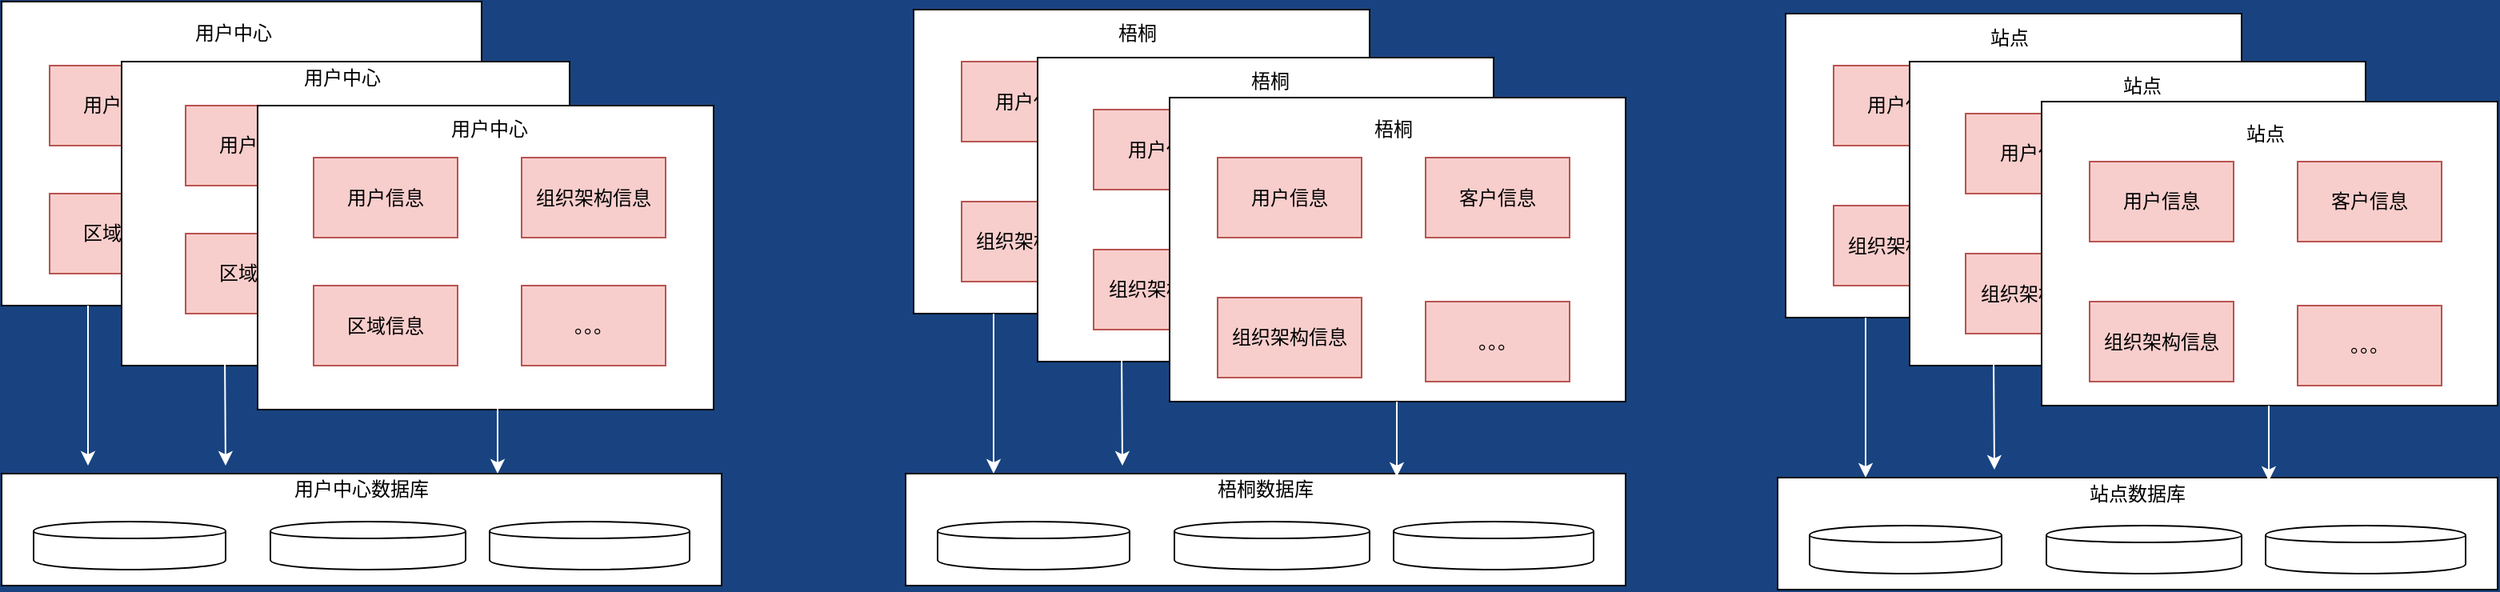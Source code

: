 <mxfile version="10.6.0" type="github"><diagram name="Page-1" id="7a6c530e-6e37-e111-ec74-82921da8cc10"><mxGraphModel dx="1394" dy="772" grid="1" gridSize="10" guides="1" tooltips="1" connect="1" arrows="1" fold="1" page="1" pageScale="1.5" pageWidth="1169" pageHeight="826" background="#184380" math="0" shadow="0"><root><mxCell id="0" style=";html=1;"/><mxCell id="1" style=";html=1;" parent="0"/><mxCell id="JCjv99l97y2f9CfkBlei-1" value="" style="rounded=0;whiteSpace=wrap;html=1;" vertex="1" parent="1"><mxGeometry x="380" y="340" width="300" height="190" as="geometry"/></mxCell><mxCell id="JCjv99l97y2f9CfkBlei-2" value="用户管理" style="rounded=0;whiteSpace=wrap;html=1;fillColor=#f8cecc;strokeColor=#b85450;" vertex="1" parent="1"><mxGeometry x="410" y="380" width="90" height="50" as="geometry"/></mxCell><mxCell id="JCjv99l97y2f9CfkBlei-3" value="组织架构管理" style="rounded=0;whiteSpace=wrap;html=1;fillColor=#f8cecc;strokeColor=#b85450;" vertex="1" parent="1"><mxGeometry x="540" y="380" width="90" height="50" as="geometry"/></mxCell><mxCell id="JCjv99l97y2f9CfkBlei-4" value="区域管理" style="rounded=0;whiteSpace=wrap;html=1;fillColor=#f8cecc;strokeColor=#b85450;" vertex="1" parent="1"><mxGeometry x="410" y="460" width="90" height="50" as="geometry"/></mxCell><mxCell id="JCjv99l97y2f9CfkBlei-5" value="。。。" style="rounded=0;whiteSpace=wrap;html=1;fillColor=#f8cecc;strokeColor=#b85450;" vertex="1" parent="1"><mxGeometry x="540" y="460" width="90" height="50" as="geometry"/></mxCell><mxCell id="JCjv99l97y2f9CfkBlei-6" value="用户中心" style="text;html=1;strokeColor=none;fillColor=none;align=center;verticalAlign=middle;whiteSpace=wrap;rounded=0;" vertex="1" parent="1"><mxGeometry x="490" y="350" width="70" height="20" as="geometry"/></mxCell><mxCell id="JCjv99l97y2f9CfkBlei-7" value="" style="rounded=0;whiteSpace=wrap;html=1;" vertex="1" parent="1"><mxGeometry x="380" y="635" width="450" height="70" as="geometry"/></mxCell><mxCell id="JCjv99l97y2f9CfkBlei-8" value="" style="shape=cylinder;whiteSpace=wrap;html=1;boundedLbl=1;backgroundOutline=1;" vertex="1" parent="1"><mxGeometry x="400" y="665" width="120" height="30" as="geometry"/></mxCell><mxCell id="JCjv99l97y2f9CfkBlei-11" value="" style="rounded=0;whiteSpace=wrap;html=1;" vertex="1" parent="1"><mxGeometry x="455" y="377.5" width="280" height="190" as="geometry"/></mxCell><mxCell id="JCjv99l97y2f9CfkBlei-12" value="用户管理" style="rounded=0;whiteSpace=wrap;html=1;fillColor=#f8cecc;strokeColor=#b85450;" vertex="1" parent="1"><mxGeometry x="495" y="405" width="90" height="50" as="geometry"/></mxCell><mxCell id="JCjv99l97y2f9CfkBlei-13" value="组织架构管理" style="rounded=0;whiteSpace=wrap;html=1;fillColor=#f8cecc;strokeColor=#b85450;" vertex="1" parent="1"><mxGeometry x="625" y="405" width="90" height="50" as="geometry"/></mxCell><mxCell id="JCjv99l97y2f9CfkBlei-14" value="区域管理" style="rounded=0;whiteSpace=wrap;html=1;fillColor=#f8cecc;strokeColor=#b85450;" vertex="1" parent="1"><mxGeometry x="495" y="485" width="90" height="50" as="geometry"/></mxCell><mxCell id="JCjv99l97y2f9CfkBlei-15" value="。。。" style="rounded=0;whiteSpace=wrap;html=1;fillColor=#f8cecc;strokeColor=#b85450;" vertex="1" parent="1"><mxGeometry x="620" y="490" width="90" height="50" as="geometry"/></mxCell><mxCell id="JCjv99l97y2f9CfkBlei-16" value="用户中心" style="text;html=1;strokeColor=none;fillColor=none;align=center;verticalAlign=middle;whiteSpace=wrap;rounded=0;" vertex="1" parent="1"><mxGeometry x="558" y="377.5" width="70" height="20" as="geometry"/></mxCell><mxCell id="JCjv99l97y2f9CfkBlei-18" value="" style="rounded=0;whiteSpace=wrap;html=1;" vertex="1" parent="1"><mxGeometry x="540" y="405" width="285" height="190" as="geometry"/></mxCell><mxCell id="JCjv99l97y2f9CfkBlei-19" value="用户信息" style="rounded=0;whiteSpace=wrap;html=1;fillColor=#f8cecc;strokeColor=#b85450;" vertex="1" parent="1"><mxGeometry x="575" y="437.5" width="90" height="50" as="geometry"/></mxCell><mxCell id="JCjv99l97y2f9CfkBlei-20" value="组织架构信息" style="rounded=0;whiteSpace=wrap;html=1;fillColor=#f8cecc;strokeColor=#b85450;" vertex="1" parent="1"><mxGeometry x="705" y="437.5" width="90" height="50" as="geometry"/></mxCell><mxCell id="JCjv99l97y2f9CfkBlei-21" value="区域信息" style="rounded=0;whiteSpace=wrap;html=1;fillColor=#f8cecc;strokeColor=#b85450;" vertex="1" parent="1"><mxGeometry x="575" y="517.5" width="90" height="50" as="geometry"/></mxCell><mxCell id="JCjv99l97y2f9CfkBlei-22" value="。。。" style="rounded=0;whiteSpace=wrap;html=1;fillColor=#f8cecc;strokeColor=#b85450;" vertex="1" parent="1"><mxGeometry x="705" y="517.5" width="90" height="50" as="geometry"/></mxCell><mxCell id="JCjv99l97y2f9CfkBlei-23" value="用户中心" style="text;html=1;strokeColor=none;fillColor=none;align=center;verticalAlign=middle;whiteSpace=wrap;rounded=0;" vertex="1" parent="1"><mxGeometry x="650" y="410" width="70" height="20" as="geometry"/></mxCell><mxCell id="JCjv99l97y2f9CfkBlei-24" value="" style="shape=cylinder;whiteSpace=wrap;html=1;boundedLbl=1;backgroundOutline=1;" vertex="1" parent="1"><mxGeometry x="548" y="665" width="122" height="30" as="geometry"/></mxCell><mxCell id="JCjv99l97y2f9CfkBlei-25" value="" style="shape=cylinder;whiteSpace=wrap;html=1;boundedLbl=1;backgroundOutline=1;" vertex="1" parent="1"><mxGeometry x="685" y="665" width="125" height="30" as="geometry"/></mxCell><mxCell id="JCjv99l97y2f9CfkBlei-26" value="用户中心数据库" style="text;html=1;strokeColor=none;fillColor=none;align=center;verticalAlign=middle;whiteSpace=wrap;rounded=0;" vertex="1" parent="1"><mxGeometry x="560" y="635" width="90" height="20" as="geometry"/></mxCell><mxCell id="JCjv99l97y2f9CfkBlei-27" value="" style="endArrow=classic;html=1;exitX=0.18;exitY=1;exitDx=0;exitDy=0;exitPerimeter=0;strokeColor=#FFFFFF;" edge="1" parent="1" source="JCjv99l97y2f9CfkBlei-1"><mxGeometry width="50" height="50" relative="1" as="geometry"><mxPoint x="330" y="610" as="sourcePoint"/><mxPoint x="434" y="630" as="targetPoint"/></mxGeometry></mxCell><mxCell id="JCjv99l97y2f9CfkBlei-28" value="" style="endArrow=classic;html=1;exitX=0.18;exitY=1;exitDx=0;exitDy=0;exitPerimeter=0;strokeColor=#FFFFFF;" edge="1" parent="1"><mxGeometry width="50" height="50" relative="1" as="geometry"><mxPoint x="519.5" y="560" as="sourcePoint"/><mxPoint x="520" y="630" as="targetPoint"/></mxGeometry></mxCell><mxCell id="JCjv99l97y2f9CfkBlei-29" value="" style="endArrow=classic;html=1;strokeColor=#FFFFFF;" edge="1" parent="1"><mxGeometry width="50" height="50" relative="1" as="geometry"><mxPoint x="690" y="588" as="sourcePoint"/><mxPoint x="690" y="635" as="targetPoint"/></mxGeometry></mxCell><mxCell id="JCjv99l97y2f9CfkBlei-30" value="" style="rounded=0;whiteSpace=wrap;html=1;" vertex="1" parent="1"><mxGeometry x="950" y="345" width="285" height="190" as="geometry"/></mxCell><mxCell id="JCjv99l97y2f9CfkBlei-32" value="用户信息" style="rounded=0;whiteSpace=wrap;html=1;fillColor=#f8cecc;strokeColor=#b85450;" vertex="1" parent="1"><mxGeometry x="980" y="377.5" width="90" height="50" as="geometry"/></mxCell><mxCell id="JCjv99l97y2f9CfkBlei-33" value="客户信息" style="rounded=0;whiteSpace=wrap;html=1;fillColor=#f8cecc;strokeColor=#b85450;" vertex="1" parent="1"><mxGeometry x="1110" y="377.5" width="90" height="50" as="geometry"/></mxCell><mxCell id="JCjv99l97y2f9CfkBlei-34" value="组织架构信息" style="rounded=0;whiteSpace=wrap;html=1;fillColor=#f8cecc;strokeColor=#b85450;" vertex="1" parent="1"><mxGeometry x="980" y="465" width="90" height="50" as="geometry"/></mxCell><mxCell id="JCjv99l97y2f9CfkBlei-35" value="。。。" style="rounded=0;whiteSpace=wrap;html=1;fillColor=#f8cecc;strokeColor=#b85450;" vertex="1" parent="1"><mxGeometry x="1110" y="467.5" width="90" height="50" as="geometry"/></mxCell><mxCell id="JCjv99l97y2f9CfkBlei-36" value="梧桐" style="text;html=1;strokeColor=none;fillColor=none;align=center;verticalAlign=middle;whiteSpace=wrap;rounded=0;" vertex="1" parent="1"><mxGeometry x="1070" y="350" width="40" height="20" as="geometry"/></mxCell><mxCell id="JCjv99l97y2f9CfkBlei-48" value="" style="rounded=0;whiteSpace=wrap;html=1;" vertex="1" parent="1"><mxGeometry x="1027.5" y="375" width="285" height="190" as="geometry"/></mxCell><mxCell id="JCjv99l97y2f9CfkBlei-49" value="用户信息" style="rounded=0;whiteSpace=wrap;html=1;fillColor=#f8cecc;strokeColor=#b85450;" vertex="1" parent="1"><mxGeometry x="1062.5" y="407.5" width="90" height="50" as="geometry"/></mxCell><mxCell id="JCjv99l97y2f9CfkBlei-50" value="客户信息" style="rounded=0;whiteSpace=wrap;html=1;fillColor=#f8cecc;strokeColor=#b85450;" vertex="1" parent="1"><mxGeometry x="1192.5" y="407.5" width="90" height="50" as="geometry"/></mxCell><mxCell id="JCjv99l97y2f9CfkBlei-51" value="组织架构信息" style="rounded=0;whiteSpace=wrap;html=1;fillColor=#f8cecc;strokeColor=#b85450;" vertex="1" parent="1"><mxGeometry x="1062.5" y="495" width="90" height="50" as="geometry"/></mxCell><mxCell id="JCjv99l97y2f9CfkBlei-52" value="。。。" style="rounded=0;whiteSpace=wrap;html=1;fillColor=#f8cecc;strokeColor=#b85450;" vertex="1" parent="1"><mxGeometry x="1192.5" y="497.5" width="90" height="50" as="geometry"/></mxCell><mxCell id="JCjv99l97y2f9CfkBlei-53" value="梧桐" style="text;html=1;strokeColor=none;fillColor=none;align=center;verticalAlign=middle;whiteSpace=wrap;rounded=0;" vertex="1" parent="1"><mxGeometry x="1152.5" y="380" width="40" height="20" as="geometry"/></mxCell><mxCell id="JCjv99l97y2f9CfkBlei-54" value="" style="rounded=0;whiteSpace=wrap;html=1;" vertex="1" parent="1"><mxGeometry x="1110" y="400" width="285" height="190" as="geometry"/></mxCell><mxCell id="JCjv99l97y2f9CfkBlei-55" value="用户信息" style="rounded=0;whiteSpace=wrap;html=1;fillColor=#f8cecc;strokeColor=#b85450;" vertex="1" parent="1"><mxGeometry x="1140" y="437.5" width="90" height="50" as="geometry"/></mxCell><mxCell id="JCjv99l97y2f9CfkBlei-56" value="客户信息" style="rounded=0;whiteSpace=wrap;html=1;fillColor=#f8cecc;strokeColor=#b85450;" vertex="1" parent="1"><mxGeometry x="1270" y="437.5" width="90" height="50" as="geometry"/></mxCell><mxCell id="JCjv99l97y2f9CfkBlei-57" value="组织架构信息" style="rounded=0;whiteSpace=wrap;html=1;fillColor=#f8cecc;strokeColor=#b85450;" vertex="1" parent="1"><mxGeometry x="1140" y="525" width="90" height="50" as="geometry"/></mxCell><mxCell id="JCjv99l97y2f9CfkBlei-58" value="。。。" style="rounded=0;whiteSpace=wrap;html=1;fillColor=#f8cecc;strokeColor=#b85450;" vertex="1" parent="1"><mxGeometry x="1270" y="527.5" width="90" height="50" as="geometry"/></mxCell><mxCell id="JCjv99l97y2f9CfkBlei-59" value="梧桐" style="text;html=1;strokeColor=none;fillColor=none;align=center;verticalAlign=middle;whiteSpace=wrap;rounded=0;" vertex="1" parent="1"><mxGeometry x="1230" y="410" width="40" height="20" as="geometry"/></mxCell><mxCell id="JCjv99l97y2f9CfkBlei-61" value="" style="rounded=0;whiteSpace=wrap;html=1;" vertex="1" parent="1"><mxGeometry x="945" y="635" width="450" height="70" as="geometry"/></mxCell><mxCell id="JCjv99l97y2f9CfkBlei-62" value="" style="shape=cylinder;whiteSpace=wrap;html=1;boundedLbl=1;backgroundOutline=1;" vertex="1" parent="1"><mxGeometry x="965" y="665" width="120" height="30" as="geometry"/></mxCell><mxCell id="JCjv99l97y2f9CfkBlei-63" value="" style="shape=cylinder;whiteSpace=wrap;html=1;boundedLbl=1;backgroundOutline=1;" vertex="1" parent="1"><mxGeometry x="1113" y="665" width="122" height="30" as="geometry"/></mxCell><mxCell id="JCjv99l97y2f9CfkBlei-64" value="" style="shape=cylinder;whiteSpace=wrap;html=1;boundedLbl=1;backgroundOutline=1;" vertex="1" parent="1"><mxGeometry x="1250" y="665" width="125" height="30" as="geometry"/></mxCell><mxCell id="JCjv99l97y2f9CfkBlei-65" value="梧桐数据库" style="text;html=1;strokeColor=none;fillColor=none;align=center;verticalAlign=middle;whiteSpace=wrap;rounded=0;" vertex="1" parent="1"><mxGeometry x="1125" y="635" width="90" height="20" as="geometry"/></mxCell><mxCell id="JCjv99l97y2f9CfkBlei-66" value="" style="endArrow=classic;html=1;exitX=0.18;exitY=1;exitDx=0;exitDy=0;exitPerimeter=0;strokeColor=#FFFFFF;" edge="1" parent="1"><mxGeometry width="50" height="50" relative="1" as="geometry"><mxPoint x="1000" y="535" as="sourcePoint"/><mxPoint x="1000" y="635" as="targetPoint"/></mxGeometry></mxCell><mxCell id="JCjv99l97y2f9CfkBlei-67" value="" style="endArrow=classic;html=1;exitX=0.18;exitY=1;exitDx=0;exitDy=0;exitPerimeter=0;strokeColor=#FFFFFF;" edge="1" parent="1"><mxGeometry width="50" height="50" relative="1" as="geometry"><mxPoint x="1080" y="560" as="sourcePoint"/><mxPoint x="1080.5" y="630" as="targetPoint"/></mxGeometry></mxCell><mxCell id="JCjv99l97y2f9CfkBlei-68" value="" style="endArrow=classic;html=1;strokeColor=#FFFFFF;" edge="1" parent="1"><mxGeometry width="50" height="50" relative="1" as="geometry"><mxPoint x="1252" y="590" as="sourcePoint"/><mxPoint x="1252" y="637" as="targetPoint"/></mxGeometry></mxCell><mxCell id="JCjv99l97y2f9CfkBlei-77" value="" style="rounded=0;whiteSpace=wrap;html=1;" vertex="1" parent="1"><mxGeometry x="1495" y="347.5" width="285" height="190" as="geometry"/></mxCell><mxCell id="JCjv99l97y2f9CfkBlei-78" value="用户信息" style="rounded=0;whiteSpace=wrap;html=1;fillColor=#f8cecc;strokeColor=#b85450;" vertex="1" parent="1"><mxGeometry x="1525" y="380" width="90" height="50" as="geometry"/></mxCell><mxCell id="JCjv99l97y2f9CfkBlei-79" value="客户信息" style="rounded=0;whiteSpace=wrap;html=1;fillColor=#f8cecc;strokeColor=#b85450;" vertex="1" parent="1"><mxGeometry x="1655" y="380" width="90" height="50" as="geometry"/></mxCell><mxCell id="JCjv99l97y2f9CfkBlei-80" value="组织架构信息" style="rounded=0;whiteSpace=wrap;html=1;fillColor=#f8cecc;strokeColor=#b85450;" vertex="1" parent="1"><mxGeometry x="1525" y="467.5" width="90" height="50" as="geometry"/></mxCell><mxCell id="JCjv99l97y2f9CfkBlei-81" value="。。。" style="rounded=0;whiteSpace=wrap;html=1;fillColor=#f8cecc;strokeColor=#b85450;" vertex="1" parent="1"><mxGeometry x="1655" y="470" width="90" height="50" as="geometry"/></mxCell><mxCell id="JCjv99l97y2f9CfkBlei-82" value="站点" style="text;html=1;strokeColor=none;fillColor=none;align=center;verticalAlign=middle;whiteSpace=wrap;rounded=0;" vertex="1" parent="1"><mxGeometry x="1615" y="352.5" width="40" height="20" as="geometry"/></mxCell><mxCell id="JCjv99l97y2f9CfkBlei-83" value="" style="rounded=0;whiteSpace=wrap;html=1;" vertex="1" parent="1"><mxGeometry x="1572.5" y="377.5" width="285" height="190" as="geometry"/></mxCell><mxCell id="JCjv99l97y2f9CfkBlei-84" value="用户信息" style="rounded=0;whiteSpace=wrap;html=1;fillColor=#f8cecc;strokeColor=#b85450;" vertex="1" parent="1"><mxGeometry x="1607.5" y="410" width="90" height="50" as="geometry"/></mxCell><mxCell id="JCjv99l97y2f9CfkBlei-85" value="客户信息" style="rounded=0;whiteSpace=wrap;html=1;fillColor=#f8cecc;strokeColor=#b85450;" vertex="1" parent="1"><mxGeometry x="1737.5" y="410" width="90" height="50" as="geometry"/></mxCell><mxCell id="JCjv99l97y2f9CfkBlei-86" value="组织架构信息" style="rounded=0;whiteSpace=wrap;html=1;fillColor=#f8cecc;strokeColor=#b85450;" vertex="1" parent="1"><mxGeometry x="1607.5" y="497.5" width="90" height="50" as="geometry"/></mxCell><mxCell id="JCjv99l97y2f9CfkBlei-87" value="。。。" style="rounded=0;whiteSpace=wrap;html=1;fillColor=#f8cecc;strokeColor=#b85450;" vertex="1" parent="1"><mxGeometry x="1737.5" y="500" width="90" height="50" as="geometry"/></mxCell><mxCell id="JCjv99l97y2f9CfkBlei-88" value="站点" style="text;html=1;strokeColor=none;fillColor=none;align=center;verticalAlign=middle;whiteSpace=wrap;rounded=0;" vertex="1" parent="1"><mxGeometry x="1697.5" y="382.5" width="40" height="20" as="geometry"/></mxCell><mxCell id="JCjv99l97y2f9CfkBlei-89" value="" style="rounded=0;whiteSpace=wrap;html=1;" vertex="1" parent="1"><mxGeometry x="1655" y="402.5" width="285" height="190" as="geometry"/></mxCell><mxCell id="JCjv99l97y2f9CfkBlei-90" value="用户信息" style="rounded=0;whiteSpace=wrap;html=1;fillColor=#f8cecc;strokeColor=#b85450;" vertex="1" parent="1"><mxGeometry x="1685" y="440" width="90" height="50" as="geometry"/></mxCell><mxCell id="JCjv99l97y2f9CfkBlei-91" value="客户信息" style="rounded=0;whiteSpace=wrap;html=1;fillColor=#f8cecc;strokeColor=#b85450;" vertex="1" parent="1"><mxGeometry x="1815" y="440" width="90" height="50" as="geometry"/></mxCell><mxCell id="JCjv99l97y2f9CfkBlei-92" value="组织架构信息" style="rounded=0;whiteSpace=wrap;html=1;fillColor=#f8cecc;strokeColor=#b85450;" vertex="1" parent="1"><mxGeometry x="1685" y="527.5" width="90" height="50" as="geometry"/></mxCell><mxCell id="JCjv99l97y2f9CfkBlei-93" value="。。。" style="rounded=0;whiteSpace=wrap;html=1;fillColor=#f8cecc;strokeColor=#b85450;" vertex="1" parent="1"><mxGeometry x="1815" y="530" width="90" height="50" as="geometry"/></mxCell><mxCell id="JCjv99l97y2f9CfkBlei-94" value="站点" style="text;html=1;strokeColor=none;fillColor=none;align=center;verticalAlign=middle;whiteSpace=wrap;rounded=0;" vertex="1" parent="1"><mxGeometry x="1775" y="412.5" width="40" height="20" as="geometry"/></mxCell><mxCell id="JCjv99l97y2f9CfkBlei-95" value="" style="rounded=0;whiteSpace=wrap;html=1;" vertex="1" parent="1"><mxGeometry x="1490" y="637.5" width="450" height="70" as="geometry"/></mxCell><mxCell id="JCjv99l97y2f9CfkBlei-96" value="" style="shape=cylinder;whiteSpace=wrap;html=1;boundedLbl=1;backgroundOutline=1;" vertex="1" parent="1"><mxGeometry x="1510" y="667.5" width="120" height="30" as="geometry"/></mxCell><mxCell id="JCjv99l97y2f9CfkBlei-97" value="" style="shape=cylinder;whiteSpace=wrap;html=1;boundedLbl=1;backgroundOutline=1;" vertex="1" parent="1"><mxGeometry x="1658" y="667.5" width="122" height="30" as="geometry"/></mxCell><mxCell id="JCjv99l97y2f9CfkBlei-98" value="" style="shape=cylinder;whiteSpace=wrap;html=1;boundedLbl=1;backgroundOutline=1;" vertex="1" parent="1"><mxGeometry x="1795" y="667.5" width="125" height="30" as="geometry"/></mxCell><mxCell id="JCjv99l97y2f9CfkBlei-99" value="站点数据库" style="text;html=1;strokeColor=none;fillColor=none;align=center;verticalAlign=middle;whiteSpace=wrap;rounded=0;" vertex="1" parent="1"><mxGeometry x="1670" y="637.5" width="90" height="20" as="geometry"/></mxCell><mxCell id="JCjv99l97y2f9CfkBlei-100" value="" style="endArrow=classic;html=1;exitX=0.18;exitY=1;exitDx=0;exitDy=0;exitPerimeter=0;strokeColor=#FFFFFF;" edge="1" parent="1"><mxGeometry width="50" height="50" relative="1" as="geometry"><mxPoint x="1545" y="537.5" as="sourcePoint"/><mxPoint x="1545" y="637.5" as="targetPoint"/></mxGeometry></mxCell><mxCell id="JCjv99l97y2f9CfkBlei-101" value="" style="endArrow=classic;html=1;exitX=0.18;exitY=1;exitDx=0;exitDy=0;exitPerimeter=0;strokeColor=#FFFFFF;" edge="1" parent="1"><mxGeometry width="50" height="50" relative="1" as="geometry"><mxPoint x="1625" y="562.5" as="sourcePoint"/><mxPoint x="1625.5" y="632.5" as="targetPoint"/></mxGeometry></mxCell><mxCell id="JCjv99l97y2f9CfkBlei-102" value="" style="endArrow=classic;html=1;strokeColor=#FFFFFF;" edge="1" parent="1"><mxGeometry width="50" height="50" relative="1" as="geometry"><mxPoint x="1797" y="592.5" as="sourcePoint"/><mxPoint x="1797" y="639.5" as="targetPoint"/></mxGeometry></mxCell></root></mxGraphModel></diagram></mxfile>